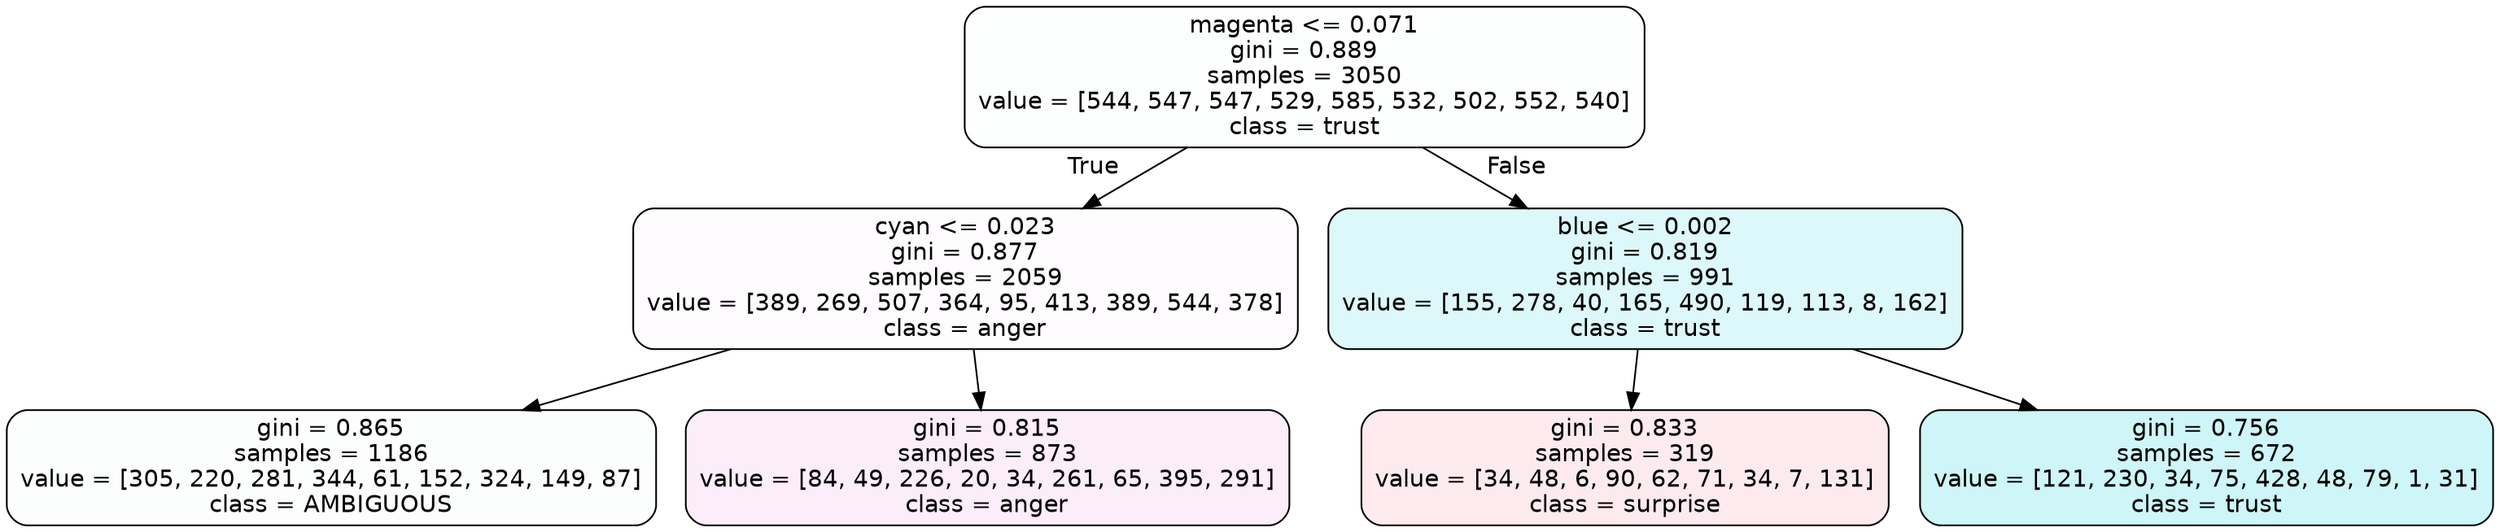 digraph Tree {
node [shape=box, style="filled, rounded", color="black", fontname=helvetica] ;
edge [fontname=helvetica] ;
0 [label="magenta <= 0.071\ngini = 0.889\nsamples = 3050\nvalue = [544, 547, 547, 529, 585, 532, 502, 552, 540]\nclass = trust", fillcolor="#39d7e502"] ;
1 [label="cyan <= 0.023\ngini = 0.877\nsamples = 2059\nvalue = [389, 269, 507, 364, 95, 413, 389, 544, 378]\nclass = anger", fillcolor="#e539d703"] ;
0 -> 1 [labeldistance=2.5, labelangle=45, headlabel="True"] ;
2 [label="gini = 0.865\nsamples = 1186\nvalue = [305, 220, 281, 344, 61, 152, 324, 149, 87]\nclass = AMBIGUOUS", fillcolor="#39e58103"] ;
1 -> 2 ;
3 [label="gini = 0.815\nsamples = 873\nvalue = [84, 49, 226, 20, 34, 261, 65, 395, 291]\nclass = anger", fillcolor="#e539d717"] ;
1 -> 3 ;
4 [label="blue <= 0.002\ngini = 0.819\nsamples = 991\nvalue = [155, 278, 40, 165, 490, 119, 113, 8, 162]\nclass = trust", fillcolor="#39d7e52b"] ;
0 -> 4 [labeldistance=2.5, labelangle=-45, headlabel="False"] ;
5 [label="gini = 0.833\nsamples = 319\nvalue = [34, 48, 6, 90, 62, 71, 34, 7, 131]\nclass = surprise", fillcolor="#e539641b"] ;
4 -> 5 ;
6 [label="gini = 0.756\nsamples = 672\nvalue = [121, 230, 34, 75, 428, 48, 79, 1, 31]\nclass = trust", fillcolor="#39d7e53e"] ;
4 -> 6 ;
}